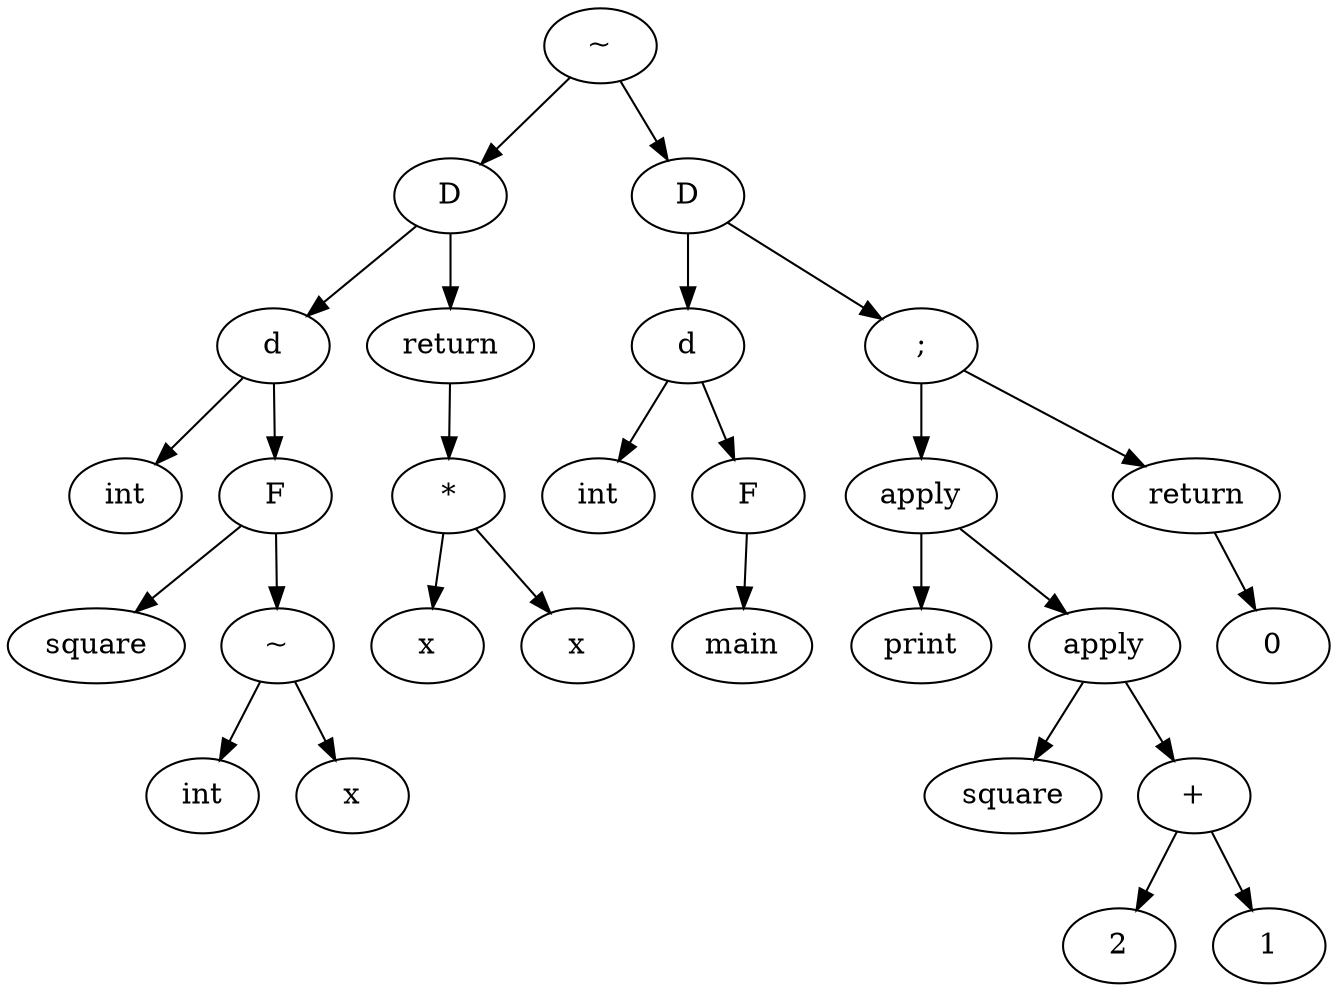 // AST
digraph {
	140296718556128 [label="~"]
	140296718614712 [label=D]
	140296718614824 [label=d]
	140296718615104 [label=int]
	140296718614824 -> 140296718615104
	140296718615272 [label=F]
	140296718615440 [label=square]
	140296718615272 -> 140296718615440
	140296718615608 [label="~"]
	140296718474600 [label=int]
	140296718615608 -> 140296718474600
	140296718475216 [label=x]
	140296718615608 -> 140296718475216
	140296718615272 -> 140296718615608
	140296718614824 -> 140296718615272
	140296718614712 -> 140296718614824
	140296717999072 [label=return]
	140296719723320 [label="*"]
	140296718554952 [label=x]
	140296719723320 -> 140296718554952
	140296718554840 [label=x]
	140296719723320 -> 140296718554840
	140296717999072 -> 140296719723320
	140296718614712 -> 140296717999072
	140296718556128 -> 140296718614712
	140296718555008 [label=D]
	140296718554336 [label=d]
	140296718554000 [label=int]
	140296718554336 -> 140296718554000
	140296718553832 [label=F]
	140296718554448 [label=main]
	140296718553832 -> 140296718554448
	140296718554336 -> 140296718553832
	140296718555008 -> 140296718554336
	140296718554112 [label=";"]
	140296718554560 [label=apply]
	140296770806168 [label=print]
	140296718554560 -> 140296770806168
	140296718463216 [label=apply]
	140296718615160 [label=square]
	140296718463216 -> 140296718615160
	140296718615720 [label="+"]
	140296718615328 [label=2]
	140296718615720 -> 140296718615328
	140296718615888 [label=1]
	140296718615720 -> 140296718615888
	140296718463216 -> 140296718615720
	140296718554560 -> 140296718463216
	140296718554112 -> 140296718554560
	140296718554896 [label=return]
	140296718463048 [label=0]
	140296718554896 -> 140296718463048
	140296718554112 -> 140296718554896
	140296718555008 -> 140296718554112
	140296718556128 -> 140296718555008
}
